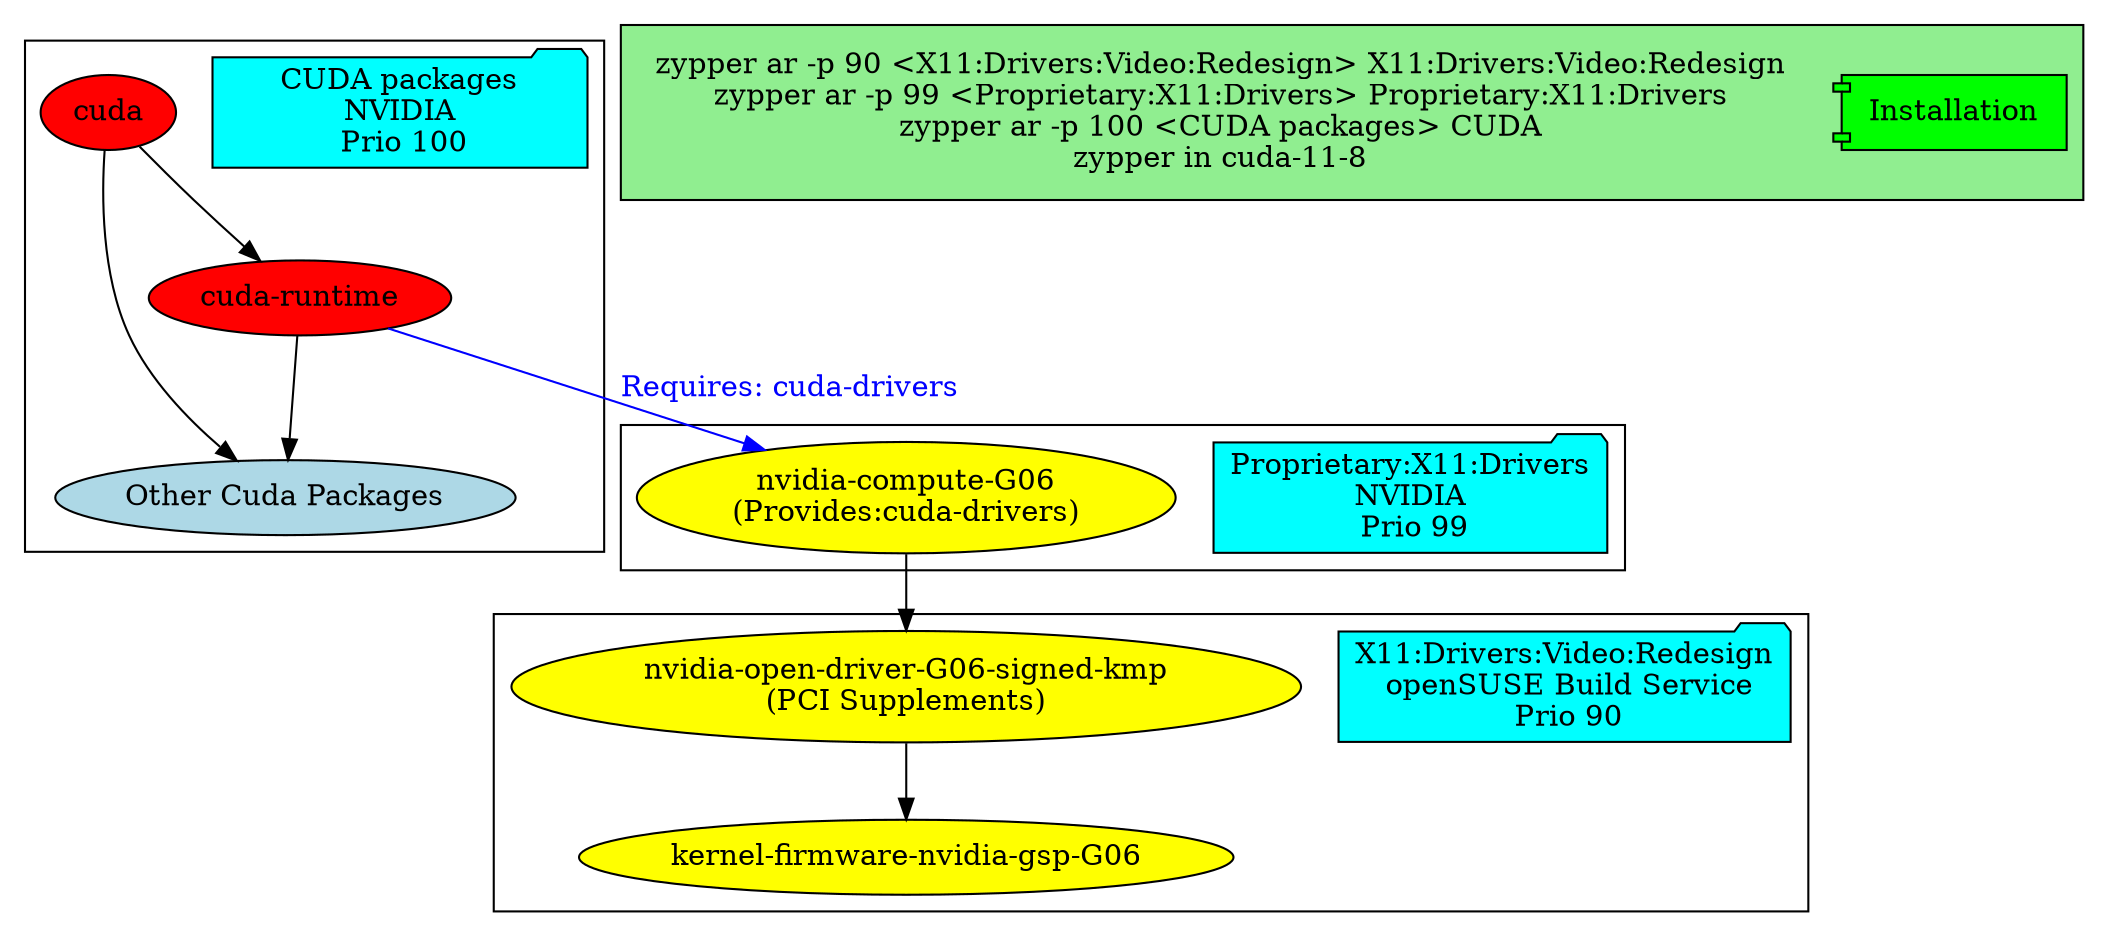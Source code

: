 digraph {
	subgraph cluster_0 {
		repo_nvidia_cuda[fillcolor=aqua,style=filled,width=2.5,shape=folder,label="CUDA packages\nNVIDIA\n Prio 100"]
		cuda [fillcolor=red,style=filled] 
		cuda_runtime [fillcolor=red,style=filled,label="cuda-runtime"]
		cuda_other_packages[fillcolor=lightblue,style=filled,label="Other Cuda Packages"]
	}
	subgraph cluster_1 {
		repo_nvidia_gfx[fillcolor=aqua,style=filled,width=2.5,shape=folder,label="Proprietary:X11:Drivers\nNVIDIA\n Prio 99"]
		nvidia_compute_G06[fillcolor=yellow,style=filled,label="nvidia-compute-G06\n(Provides:cuda-drivers)"]
	}
	subgraph cluster_2 {
		repo_obs[fillcolor=aqua,style=filled,width=2.5,shape=folder,label="X11:Drivers:Video:Redesign\n openSUSE Build Service\n Prio 90"]
		nvidia_open_driver_G06_signed_kmp[fillcolor=yellow,style=filled,label="nvidia-open-driver-G06-signed-kmp\n(PCI Supplements)"]
		kernel_firmware_nvidia_gsp_G06[fillcolor=yellow,style=filled,label="kernel-firmware-nvidia-gsp-G06"]
	}
	subgraph cluster_3 {
		bgcolor="lightgreen"
		repo_install[fillcolor=green,style=filled,width=1.5,shape=component,label="Installation"]
		command1[shape=none,width=7,label="zypper ar -p 90 <X11:Drivers:Video:Redesign> X11:Drivers:Video:Redesign\nzypper ar -p 99 <Proprietary:X11:Drivers> Proprietary:X11:Drivers\nzypper ar -p 100 <CUDA packages> CUDA\nzypper in cuda-11-8"]
	}
	cuda -> cuda_runtime
	cuda -> cuda_other_packages
	cuda_runtime -> nvidia_compute_G06 [color="blue",fontcolor="blue",label="Requires: cuda-drivers"]
	cuda_runtime -> cuda_other_packages
        nvidia_compute_G06 -> nvidia_open_driver_G06_signed_kmp
	nvidia_open_driver_G06_signed_kmp -> kernel_firmware_nvidia_gsp_G06
}
